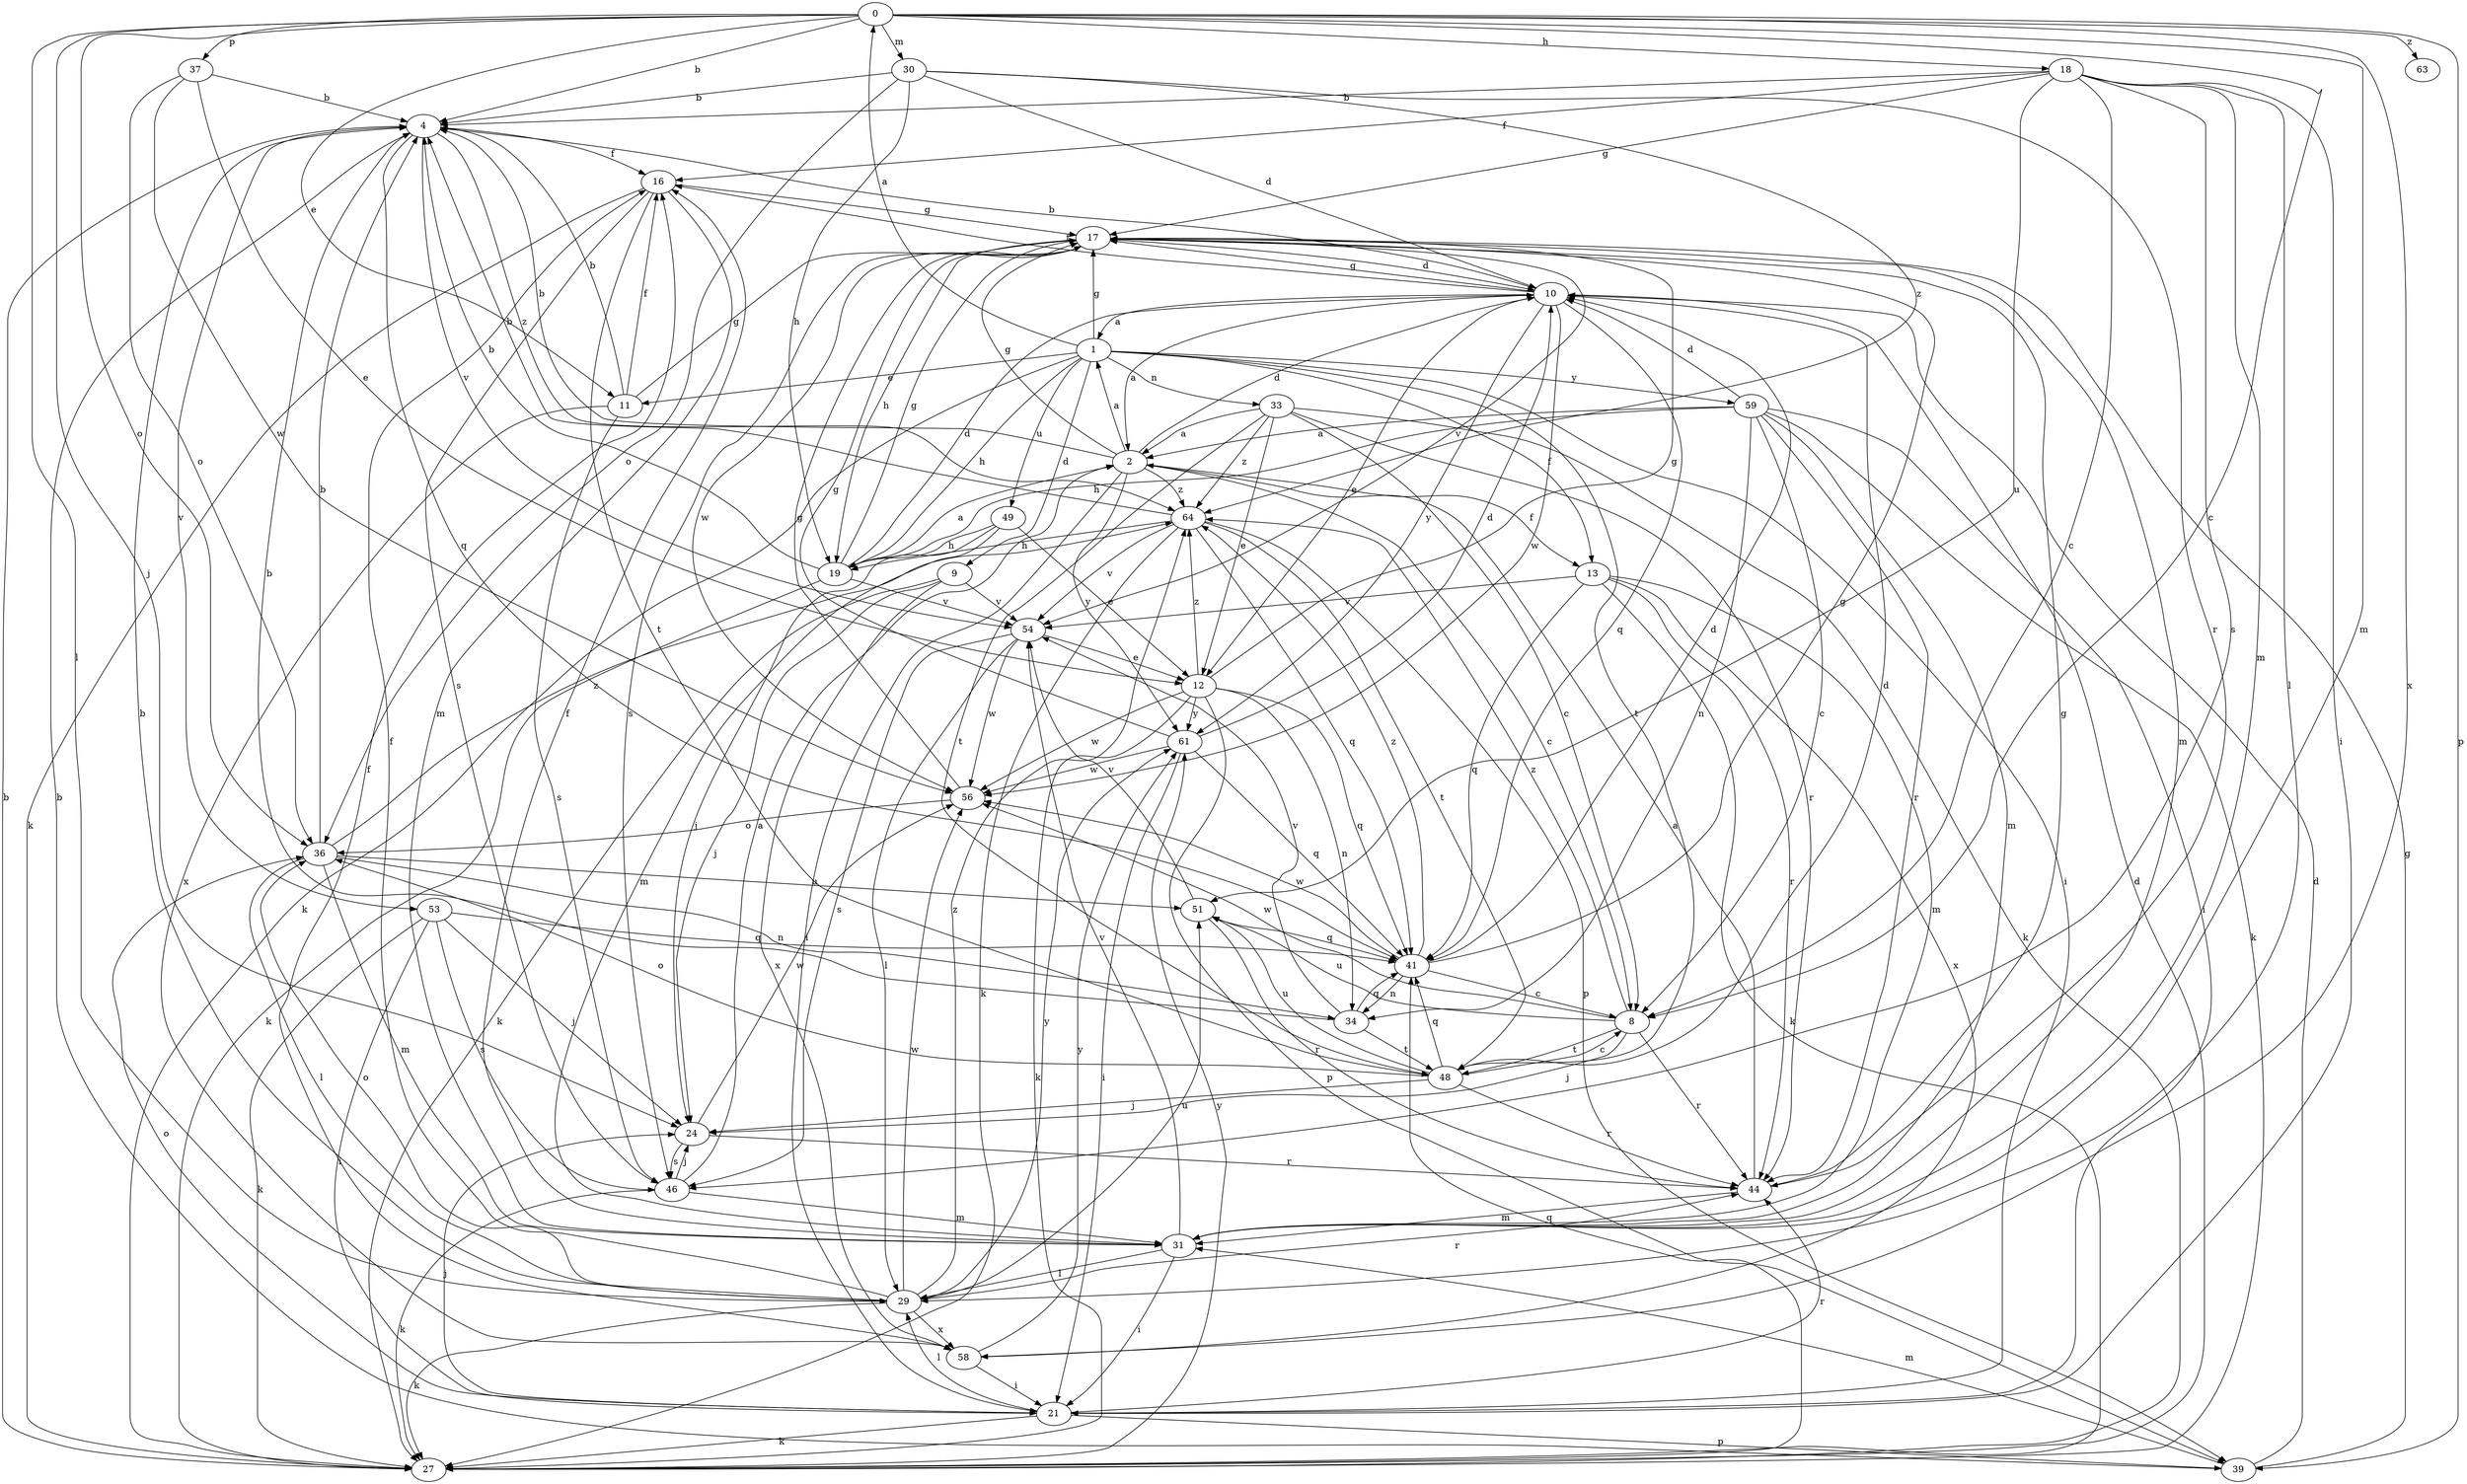 strict digraph  {
0;
1;
2;
4;
8;
9;
10;
11;
12;
13;
16;
17;
18;
19;
21;
24;
27;
29;
30;
31;
33;
34;
36;
37;
39;
41;
44;
46;
48;
49;
51;
53;
54;
56;
58;
59;
61;
63;
64;
0 -> 4  [label=b];
0 -> 8  [label=c];
0 -> 11  [label=e];
0 -> 18  [label=h];
0 -> 24  [label=j];
0 -> 29  [label=l];
0 -> 30  [label=m];
0 -> 31  [label=m];
0 -> 36  [label=o];
0 -> 37  [label=p];
0 -> 39  [label=p];
0 -> 58  [label=x];
0 -> 63  [label=z];
1 -> 0  [label=a];
1 -> 9  [label=d];
1 -> 11  [label=e];
1 -> 13  [label=f];
1 -> 17  [label=g];
1 -> 19  [label=h];
1 -> 21  [label=i];
1 -> 27  [label=k];
1 -> 33  [label=n];
1 -> 48  [label=t];
1 -> 49  [label=u];
1 -> 59  [label=y];
2 -> 1  [label=a];
2 -> 4  [label=b];
2 -> 8  [label=c];
2 -> 10  [label=d];
2 -> 13  [label=f];
2 -> 17  [label=g];
2 -> 21  [label=i];
2 -> 61  [label=y];
2 -> 64  [label=z];
4 -> 16  [label=f];
4 -> 41  [label=q];
4 -> 53  [label=v];
4 -> 54  [label=v];
4 -> 64  [label=z];
8 -> 24  [label=j];
8 -> 44  [label=r];
8 -> 48  [label=t];
8 -> 51  [label=u];
8 -> 56  [label=w];
8 -> 64  [label=z];
9 -> 24  [label=j];
9 -> 27  [label=k];
9 -> 54  [label=v];
9 -> 58  [label=x];
10 -> 1  [label=a];
10 -> 2  [label=a];
10 -> 4  [label=b];
10 -> 12  [label=e];
10 -> 16  [label=f];
10 -> 17  [label=g];
10 -> 41  [label=q];
10 -> 56  [label=w];
10 -> 61  [label=y];
11 -> 4  [label=b];
11 -> 16  [label=f];
11 -> 17  [label=g];
11 -> 46  [label=s];
11 -> 58  [label=x];
12 -> 17  [label=g];
12 -> 27  [label=k];
12 -> 34  [label=n];
12 -> 39  [label=p];
12 -> 41  [label=q];
12 -> 56  [label=w];
12 -> 61  [label=y];
12 -> 64  [label=z];
13 -> 27  [label=k];
13 -> 31  [label=m];
13 -> 41  [label=q];
13 -> 44  [label=r];
13 -> 54  [label=v];
13 -> 58  [label=x];
16 -> 17  [label=g];
16 -> 27  [label=k];
16 -> 31  [label=m];
16 -> 46  [label=s];
16 -> 48  [label=t];
17 -> 10  [label=d];
17 -> 19  [label=h];
17 -> 31  [label=m];
17 -> 46  [label=s];
17 -> 54  [label=v];
17 -> 56  [label=w];
18 -> 4  [label=b];
18 -> 8  [label=c];
18 -> 16  [label=f];
18 -> 17  [label=g];
18 -> 21  [label=i];
18 -> 29  [label=l];
18 -> 31  [label=m];
18 -> 46  [label=s];
18 -> 51  [label=u];
19 -> 2  [label=a];
19 -> 4  [label=b];
19 -> 10  [label=d];
19 -> 17  [label=g];
19 -> 27  [label=k];
19 -> 54  [label=v];
21 -> 24  [label=j];
21 -> 27  [label=k];
21 -> 29  [label=l];
21 -> 36  [label=o];
21 -> 39  [label=p];
21 -> 44  [label=r];
24 -> 44  [label=r];
24 -> 46  [label=s];
24 -> 56  [label=w];
27 -> 4  [label=b];
27 -> 10  [label=d];
27 -> 41  [label=q];
27 -> 61  [label=y];
29 -> 4  [label=b];
29 -> 16  [label=f];
29 -> 27  [label=k];
29 -> 36  [label=o];
29 -> 44  [label=r];
29 -> 51  [label=u];
29 -> 56  [label=w];
29 -> 58  [label=x];
29 -> 61  [label=y];
29 -> 64  [label=z];
30 -> 4  [label=b];
30 -> 10  [label=d];
30 -> 19  [label=h];
30 -> 36  [label=o];
30 -> 44  [label=r];
30 -> 64  [label=z];
31 -> 16  [label=f];
31 -> 21  [label=i];
31 -> 29  [label=l];
31 -> 54  [label=v];
33 -> 2  [label=a];
33 -> 8  [label=c];
33 -> 12  [label=e];
33 -> 27  [label=k];
33 -> 44  [label=r];
33 -> 48  [label=t];
33 -> 64  [label=z];
34 -> 4  [label=b];
34 -> 41  [label=q];
34 -> 48  [label=t];
34 -> 54  [label=v];
36 -> 4  [label=b];
36 -> 29  [label=l];
36 -> 31  [label=m];
36 -> 34  [label=n];
36 -> 51  [label=u];
36 -> 64  [label=z];
37 -> 4  [label=b];
37 -> 12  [label=e];
37 -> 36  [label=o];
37 -> 56  [label=w];
39 -> 4  [label=b];
39 -> 10  [label=d];
39 -> 17  [label=g];
39 -> 31  [label=m];
41 -> 8  [label=c];
41 -> 10  [label=d];
41 -> 17  [label=g];
41 -> 34  [label=n];
41 -> 56  [label=w];
41 -> 64  [label=z];
44 -> 2  [label=a];
44 -> 17  [label=g];
44 -> 31  [label=m];
46 -> 2  [label=a];
46 -> 24  [label=j];
46 -> 27  [label=k];
46 -> 31  [label=m];
48 -> 8  [label=c];
48 -> 10  [label=d];
48 -> 24  [label=j];
48 -> 36  [label=o];
48 -> 41  [label=q];
48 -> 44  [label=r];
48 -> 51  [label=u];
49 -> 12  [label=e];
49 -> 19  [label=h];
49 -> 24  [label=j];
49 -> 31  [label=m];
51 -> 41  [label=q];
51 -> 44  [label=r];
51 -> 54  [label=v];
53 -> 21  [label=i];
53 -> 24  [label=j];
53 -> 27  [label=k];
53 -> 41  [label=q];
53 -> 46  [label=s];
54 -> 12  [label=e];
54 -> 29  [label=l];
54 -> 46  [label=s];
54 -> 56  [label=w];
56 -> 17  [label=g];
56 -> 36  [label=o];
58 -> 16  [label=f];
58 -> 21  [label=i];
58 -> 61  [label=y];
59 -> 2  [label=a];
59 -> 8  [label=c];
59 -> 10  [label=d];
59 -> 19  [label=h];
59 -> 21  [label=i];
59 -> 27  [label=k];
59 -> 31  [label=m];
59 -> 34  [label=n];
59 -> 44  [label=r];
61 -> 10  [label=d];
61 -> 17  [label=g];
61 -> 21  [label=i];
61 -> 41  [label=q];
61 -> 56  [label=w];
64 -> 4  [label=b];
64 -> 19  [label=h];
64 -> 27  [label=k];
64 -> 39  [label=p];
64 -> 41  [label=q];
64 -> 48  [label=t];
64 -> 54  [label=v];
}
